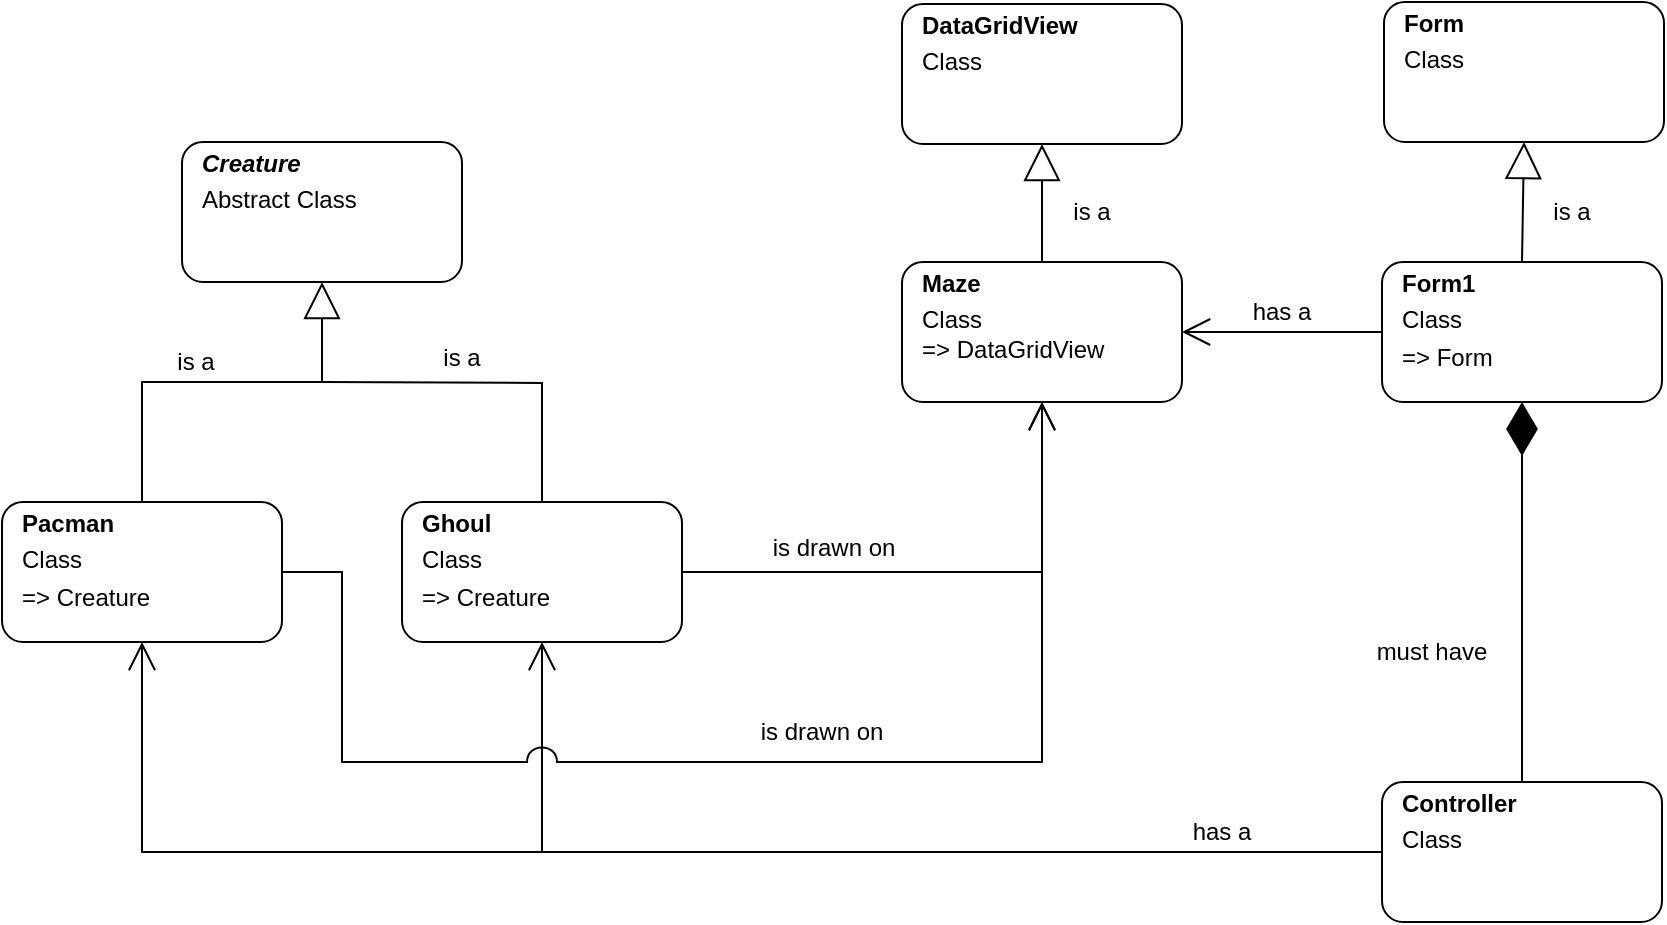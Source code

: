 <mxfile version="15.7.3" type="device"><diagram id="cauZykw3wrjZ6d85Ncl7" name="Page-1"><mxGraphModel dx="1209" dy="598" grid="1" gridSize="10" guides="1" tooltips="1" connect="1" arrows="1" fold="1" page="1" pageScale="1" pageWidth="850" pageHeight="1100" math="0" shadow="0"><root><mxCell id="0"/><mxCell id="1" parent="0"/><mxCell id="mQvGWQ_3lNq7LHzcsu4w-10" value="&lt;p style=&quot;margin: 4px 0px 0px&quot;&gt;&lt;b&gt;&lt;i&gt;&amp;nbsp; &lt;/i&gt;&amp;nbsp;Pacman&lt;/b&gt;&lt;/p&gt;&lt;p style=&quot;margin: 4px 0px 0px&quot;&gt;&amp;nbsp; &amp;nbsp;Class&lt;/p&gt;&lt;p style=&quot;margin: 4px 0px 0px&quot;&gt;&amp;nbsp; &amp;nbsp;=&amp;gt; Creature&lt;/p&gt;" style="verticalAlign=middle;align=left;overflow=fill;fontSize=12;fontFamily=Helvetica;html=1;container=0;labelPosition=center;verticalLabelPosition=middle;horizontal=1;spacing=2;rounded=1;" parent="1" vertex="1"><mxGeometry y="260" width="140" height="70" as="geometry"/></mxCell><mxCell id="mQvGWQ_3lNq7LHzcsu4w-11" value="&lt;p style=&quot;margin: 4px 0px 0px&quot;&gt;&lt;b&gt;&lt;i&gt;&amp;nbsp; &lt;/i&gt;&amp;nbsp;Ghoul&lt;/b&gt;&lt;/p&gt;&lt;p style=&quot;margin: 4px 0px 0px&quot;&gt;&amp;nbsp; &amp;nbsp;Class&lt;/p&gt;&lt;p style=&quot;margin: 4px 0px 0px&quot;&gt;&amp;nbsp; &amp;nbsp;=&amp;gt; Creature&lt;/p&gt;" style="verticalAlign=middle;align=left;overflow=fill;fontSize=12;fontFamily=Helvetica;html=1;container=0;labelPosition=center;verticalLabelPosition=middle;horizontal=1;spacing=2;rounded=1;" parent="1" vertex="1"><mxGeometry x="200" y="260" width="140" height="70" as="geometry"/></mxCell><mxCell id="mQvGWQ_3lNq7LHzcsu4w-12" value="&lt;p style=&quot;margin: 4px 0px 0px&quot;&gt;&lt;b&gt;&lt;i&gt;&amp;nbsp; &amp;nbsp;Creature&lt;/i&gt;&lt;/b&gt;&lt;/p&gt;&lt;p style=&quot;margin: 4px 0px 0px&quot;&gt;&amp;nbsp; &amp;nbsp;Abstract Class&lt;/p&gt;" style="verticalAlign=middle;align=left;overflow=fill;fontSize=12;fontFamily=Helvetica;html=1;container=0;labelPosition=center;verticalLabelPosition=middle;horizontal=1;spacing=2;rounded=1;" parent="1" vertex="1"><mxGeometry x="90" y="80" width="140" height="70" as="geometry"/></mxCell><mxCell id="mQvGWQ_3lNq7LHzcsu4w-13" value="&lt;p style=&quot;margin: 4px 0px 0px&quot;&gt;&lt;b&gt;&lt;i&gt;&amp;nbsp; &amp;nbsp;&lt;/i&gt;DataGridView&lt;/b&gt;&lt;/p&gt;&lt;p style=&quot;margin: 4px 0px 0px&quot;&gt;&amp;nbsp; &amp;nbsp;Class&lt;/p&gt;" style="verticalAlign=middle;align=left;overflow=fill;fontSize=12;fontFamily=Helvetica;html=1;container=0;labelPosition=center;verticalLabelPosition=middle;horizontal=1;spacing=2;rounded=1;" parent="1" vertex="1"><mxGeometry x="450" y="11" width="140" height="70" as="geometry"/></mxCell><mxCell id="mQvGWQ_3lNq7LHzcsu4w-14" value="&lt;p style=&quot;margin: 4px 0px 0px&quot;&gt;&lt;b&gt;&lt;i&gt;&amp;nbsp; &amp;nbsp;&lt;/i&gt;Maze&lt;/b&gt;&lt;/p&gt;&lt;p style=&quot;margin: 4px 0px 0px&quot;&gt;&amp;nbsp; &amp;nbsp;Class&lt;span&gt;&amp;nbsp;&lt;/span&gt;&lt;/p&gt;&amp;nbsp; &amp;nbsp;=&amp;gt; DataGridView" style="verticalAlign=middle;align=left;overflow=fill;fontSize=12;fontFamily=Helvetica;html=1;container=0;labelPosition=center;verticalLabelPosition=middle;horizontal=1;spacing=2;rounded=1;" parent="1" vertex="1"><mxGeometry x="450" y="140" width="140" height="70" as="geometry"/></mxCell><mxCell id="mQvGWQ_3lNq7LHzcsu4w-15" value="&lt;p style=&quot;margin: 4px 0px 0px&quot;&gt;&lt;b&gt;&lt;i&gt;&amp;nbsp; &amp;nbsp;&lt;/i&gt;Controller&lt;/b&gt;&lt;/p&gt;&lt;p style=&quot;margin: 4px 0px 0px&quot;&gt;&amp;nbsp; &amp;nbsp;Class&lt;/p&gt;" style="verticalAlign=middle;align=left;overflow=fill;fontSize=12;fontFamily=Helvetica;html=1;container=0;labelPosition=center;verticalLabelPosition=middle;horizontal=1;spacing=2;rounded=1;" parent="1" vertex="1"><mxGeometry x="690" y="400" width="140" height="70" as="geometry"/></mxCell><mxCell id="mQvGWQ_3lNq7LHzcsu4w-16" value="&lt;p style=&quot;margin: 4px 0px 0px&quot;&gt;&lt;b&gt;&lt;i&gt;&amp;nbsp; &amp;nbsp;&lt;/i&gt;Form1&lt;/b&gt;&lt;/p&gt;&lt;p style=&quot;margin: 4px 0px 0px&quot;&gt;&amp;nbsp; &amp;nbsp;Class&lt;/p&gt;&lt;p style=&quot;margin: 4px 0px 0px&quot;&gt;&amp;nbsp; &amp;nbsp;=&amp;gt; Form&lt;/p&gt;" style="verticalAlign=middle;align=left;overflow=fill;fontSize=12;fontFamily=Helvetica;html=1;container=0;labelPosition=center;verticalLabelPosition=middle;horizontal=1;spacing=2;rounded=1;" parent="1" vertex="1"><mxGeometry x="690" y="140" width="140" height="70" as="geometry"/></mxCell><mxCell id="mQvGWQ_3lNq7LHzcsu4w-17" value="&lt;p style=&quot;margin: 4px 0px 0px&quot;&gt;&lt;b&gt;&lt;i&gt;&amp;nbsp; &amp;nbsp;&lt;/i&gt;Form&lt;/b&gt;&lt;/p&gt;&lt;p style=&quot;margin: 4px 0px 0px&quot;&gt;&amp;nbsp; &amp;nbsp;Class&lt;/p&gt;" style="verticalAlign=middle;align=left;overflow=fill;fontSize=12;fontFamily=Helvetica;html=1;container=0;labelPosition=center;verticalLabelPosition=middle;horizontal=1;spacing=2;rounded=1;" parent="1" vertex="1"><mxGeometry x="691" y="10" width="140" height="70" as="geometry"/></mxCell><mxCell id="mQvGWQ_3lNq7LHzcsu4w-19" value="" style="endArrow=block;endSize=16;endFill=0;html=1;rounded=0;exitX=0.5;exitY=0;exitDx=0;exitDy=0;entryX=0.5;entryY=1;entryDx=0;entryDy=0;" parent="1" source="mQvGWQ_3lNq7LHzcsu4w-10" target="mQvGWQ_3lNq7LHzcsu4w-12" edge="1"><mxGeometry width="160" relative="1" as="geometry"><mxPoint y="150" as="sourcePoint"/><mxPoint x="190" y="260" as="targetPoint"/><Array as="points"><mxPoint x="70" y="200"/><mxPoint x="160" y="200"/></Array></mxGeometry></mxCell><mxCell id="mQvGWQ_3lNq7LHzcsu4w-25" value="" style="endArrow=none;html=1;edgeStyle=orthogonalEdgeStyle;rounded=0;entryX=0.5;entryY=0;entryDx=0;entryDy=0;" parent="1" target="mQvGWQ_3lNq7LHzcsu4w-11" edge="1"><mxGeometry relative="1" as="geometry"><mxPoint x="160" y="200" as="sourcePoint"/><mxPoint x="320" y="140" as="targetPoint"/></mxGeometry></mxCell><mxCell id="mQvGWQ_3lNq7LHzcsu4w-28" value="" style="endArrow=open;endFill=1;endSize=12;html=1;rounded=0;exitX=0;exitY=0.5;exitDx=0;exitDy=0;entryX=0.5;entryY=1;entryDx=0;entryDy=0;" parent="1" source="mQvGWQ_3lNq7LHzcsu4w-15" target="mQvGWQ_3lNq7LHzcsu4w-11" edge="1"><mxGeometry width="160" relative="1" as="geometry"><mxPoint x="340" y="300" as="sourcePoint"/><mxPoint x="500" y="300" as="targetPoint"/><Array as="points"><mxPoint x="270" y="435"/></Array></mxGeometry></mxCell><mxCell id="mQvGWQ_3lNq7LHzcsu4w-29" value="" style="endArrow=open;endFill=1;endSize=12;html=1;rounded=0;exitX=0;exitY=0.5;exitDx=0;exitDy=0;entryX=0.5;entryY=1;entryDx=0;entryDy=0;" parent="1" source="mQvGWQ_3lNq7LHzcsu4w-15" target="mQvGWQ_3lNq7LHzcsu4w-10" edge="1"><mxGeometry width="160" relative="1" as="geometry"><mxPoint x="340" y="300" as="sourcePoint"/><mxPoint x="500" y="300" as="targetPoint"/><Array as="points"><mxPoint x="70" y="435"/></Array></mxGeometry></mxCell><mxCell id="mQvGWQ_3lNq7LHzcsu4w-31" value="" style="endArrow=block;endSize=16;endFill=0;html=1;rounded=0;exitX=0.5;exitY=0;exitDx=0;exitDy=0;entryX=0.5;entryY=1;entryDx=0;entryDy=0;" parent="1" source="mQvGWQ_3lNq7LHzcsu4w-14" target="mQvGWQ_3lNq7LHzcsu4w-13" edge="1"><mxGeometry width="160" relative="1" as="geometry"><mxPoint x="540" y="120" as="sourcePoint"/><mxPoint x="700" y="120" as="targetPoint"/></mxGeometry></mxCell><mxCell id="mQvGWQ_3lNq7LHzcsu4w-32" value="" style="endArrow=block;endSize=16;endFill=0;html=1;rounded=0;exitX=0.5;exitY=0;exitDx=0;exitDy=0;entryX=0.5;entryY=1;entryDx=0;entryDy=0;" parent="1" source="mQvGWQ_3lNq7LHzcsu4w-16" target="mQvGWQ_3lNq7LHzcsu4w-17" edge="1"><mxGeometry width="160" relative="1" as="geometry"><mxPoint x="530" y="150" as="sourcePoint"/><mxPoint x="530" y="91" as="targetPoint"/></mxGeometry></mxCell><mxCell id="mQvGWQ_3lNq7LHzcsu4w-34" value="" style="endArrow=diamondThin;endFill=1;endSize=24;html=1;rounded=0;entryX=0.5;entryY=1;entryDx=0;entryDy=0;exitX=0.5;exitY=0;exitDx=0;exitDy=0;" parent="1" source="mQvGWQ_3lNq7LHzcsu4w-15" target="mQvGWQ_3lNq7LHzcsu4w-16" edge="1"><mxGeometry width="160" relative="1" as="geometry"><mxPoint x="340" y="200" as="sourcePoint"/><mxPoint x="500" y="200" as="targetPoint"/></mxGeometry></mxCell><mxCell id="mQvGWQ_3lNq7LHzcsu4w-35" value="" style="endArrow=open;endFill=1;endSize=12;html=1;rounded=0;exitX=0;exitY=0.5;exitDx=0;exitDy=0;entryX=1;entryY=0.5;entryDx=0;entryDy=0;" parent="1" source="mQvGWQ_3lNq7LHzcsu4w-16" target="mQvGWQ_3lNq7LHzcsu4w-14" edge="1"><mxGeometry width="160" relative="1" as="geometry"><mxPoint x="340" y="200" as="sourcePoint"/><mxPoint x="500" y="200" as="targetPoint"/></mxGeometry></mxCell><mxCell id="mQvGWQ_3lNq7LHzcsu4w-36" value="" style="endArrow=open;endFill=1;endSize=12;html=1;rounded=0;entryX=0.5;entryY=1;entryDx=0;entryDy=0;exitX=1;exitY=0.5;exitDx=0;exitDy=0;jumpStyle=arc;jumpSize=15;" parent="1" source="mQvGWQ_3lNq7LHzcsu4w-10" target="mQvGWQ_3lNq7LHzcsu4w-14" edge="1"><mxGeometry width="160" relative="1" as="geometry"><mxPoint x="550" y="300" as="sourcePoint"/><mxPoint x="710" y="300" as="targetPoint"/><Array as="points"><mxPoint x="170" y="295"/><mxPoint x="170" y="390"/><mxPoint x="520" y="390"/></Array></mxGeometry></mxCell><mxCell id="mQvGWQ_3lNq7LHzcsu4w-37" value="" style="endArrow=open;endFill=1;endSize=12;html=1;rounded=0;elbow=vertical;jumpStyle=arc;jumpSize=15;exitX=1;exitY=0.5;exitDx=0;exitDy=0;entryX=0.5;entryY=1;entryDx=0;entryDy=0;" parent="1" source="mQvGWQ_3lNq7LHzcsu4w-11" target="mQvGWQ_3lNq7LHzcsu4w-14" edge="1"><mxGeometry width="160" relative="1" as="geometry"><mxPoint x="340" y="200" as="sourcePoint"/><mxPoint x="500" y="200" as="targetPoint"/><Array as="points"><mxPoint x="520" y="295"/></Array></mxGeometry></mxCell><mxCell id="V_U1zXKPpBbu4gyV8cAf-1" value="has a" style="text;html=1;strokeColor=none;fillColor=none;align=center;verticalAlign=middle;whiteSpace=wrap;rounded=0;" vertex="1" parent="1"><mxGeometry x="580" y="410" width="60" height="30" as="geometry"/></mxCell><mxCell id="V_U1zXKPpBbu4gyV8cAf-2" value="is drawn on" style="text;html=1;strokeColor=none;fillColor=none;align=center;verticalAlign=middle;whiteSpace=wrap;rounded=0;" vertex="1" parent="1"><mxGeometry x="365" y="360" width="90" height="30" as="geometry"/></mxCell><mxCell id="V_U1zXKPpBbu4gyV8cAf-3" value="is drawn on" style="text;html=1;strokeColor=none;fillColor=none;align=center;verticalAlign=middle;whiteSpace=wrap;rounded=0;" vertex="1" parent="1"><mxGeometry x="371" y="268" width="90" height="30" as="geometry"/></mxCell><mxCell id="V_U1zXKPpBbu4gyV8cAf-5" value="is a" style="text;html=1;strokeColor=none;fillColor=none;align=center;verticalAlign=middle;whiteSpace=wrap;rounded=0;" vertex="1" parent="1"><mxGeometry x="500" y="100" width="90" height="30" as="geometry"/></mxCell><mxCell id="V_U1zXKPpBbu4gyV8cAf-6" value="is a" style="text;html=1;strokeColor=none;fillColor=none;align=center;verticalAlign=middle;whiteSpace=wrap;rounded=0;" vertex="1" parent="1"><mxGeometry x="52" y="175" width="90" height="30" as="geometry"/></mxCell><mxCell id="V_U1zXKPpBbu4gyV8cAf-8" value="must have" style="text;html=1;strokeColor=none;fillColor=none;align=center;verticalAlign=middle;whiteSpace=wrap;rounded=0;" vertex="1" parent="1"><mxGeometry x="670" y="320" width="90" height="30" as="geometry"/></mxCell><mxCell id="V_U1zXKPpBbu4gyV8cAf-9" value="has a" style="text;html=1;strokeColor=none;fillColor=none;align=center;verticalAlign=middle;whiteSpace=wrap;rounded=0;" vertex="1" parent="1"><mxGeometry x="610" y="150" width="60" height="30" as="geometry"/></mxCell><mxCell id="V_U1zXKPpBbu4gyV8cAf-11" value="is a" style="text;html=1;strokeColor=none;fillColor=none;align=center;verticalAlign=middle;whiteSpace=wrap;rounded=0;" vertex="1" parent="1"><mxGeometry x="185" y="173" width="90" height="30" as="geometry"/></mxCell><mxCell id="V_U1zXKPpBbu4gyV8cAf-12" value="is a" style="text;html=1;strokeColor=none;fillColor=none;align=center;verticalAlign=middle;whiteSpace=wrap;rounded=0;" vertex="1" parent="1"><mxGeometry x="740" y="100" width="90" height="30" as="geometry"/></mxCell></root></mxGraphModel></diagram></mxfile>
